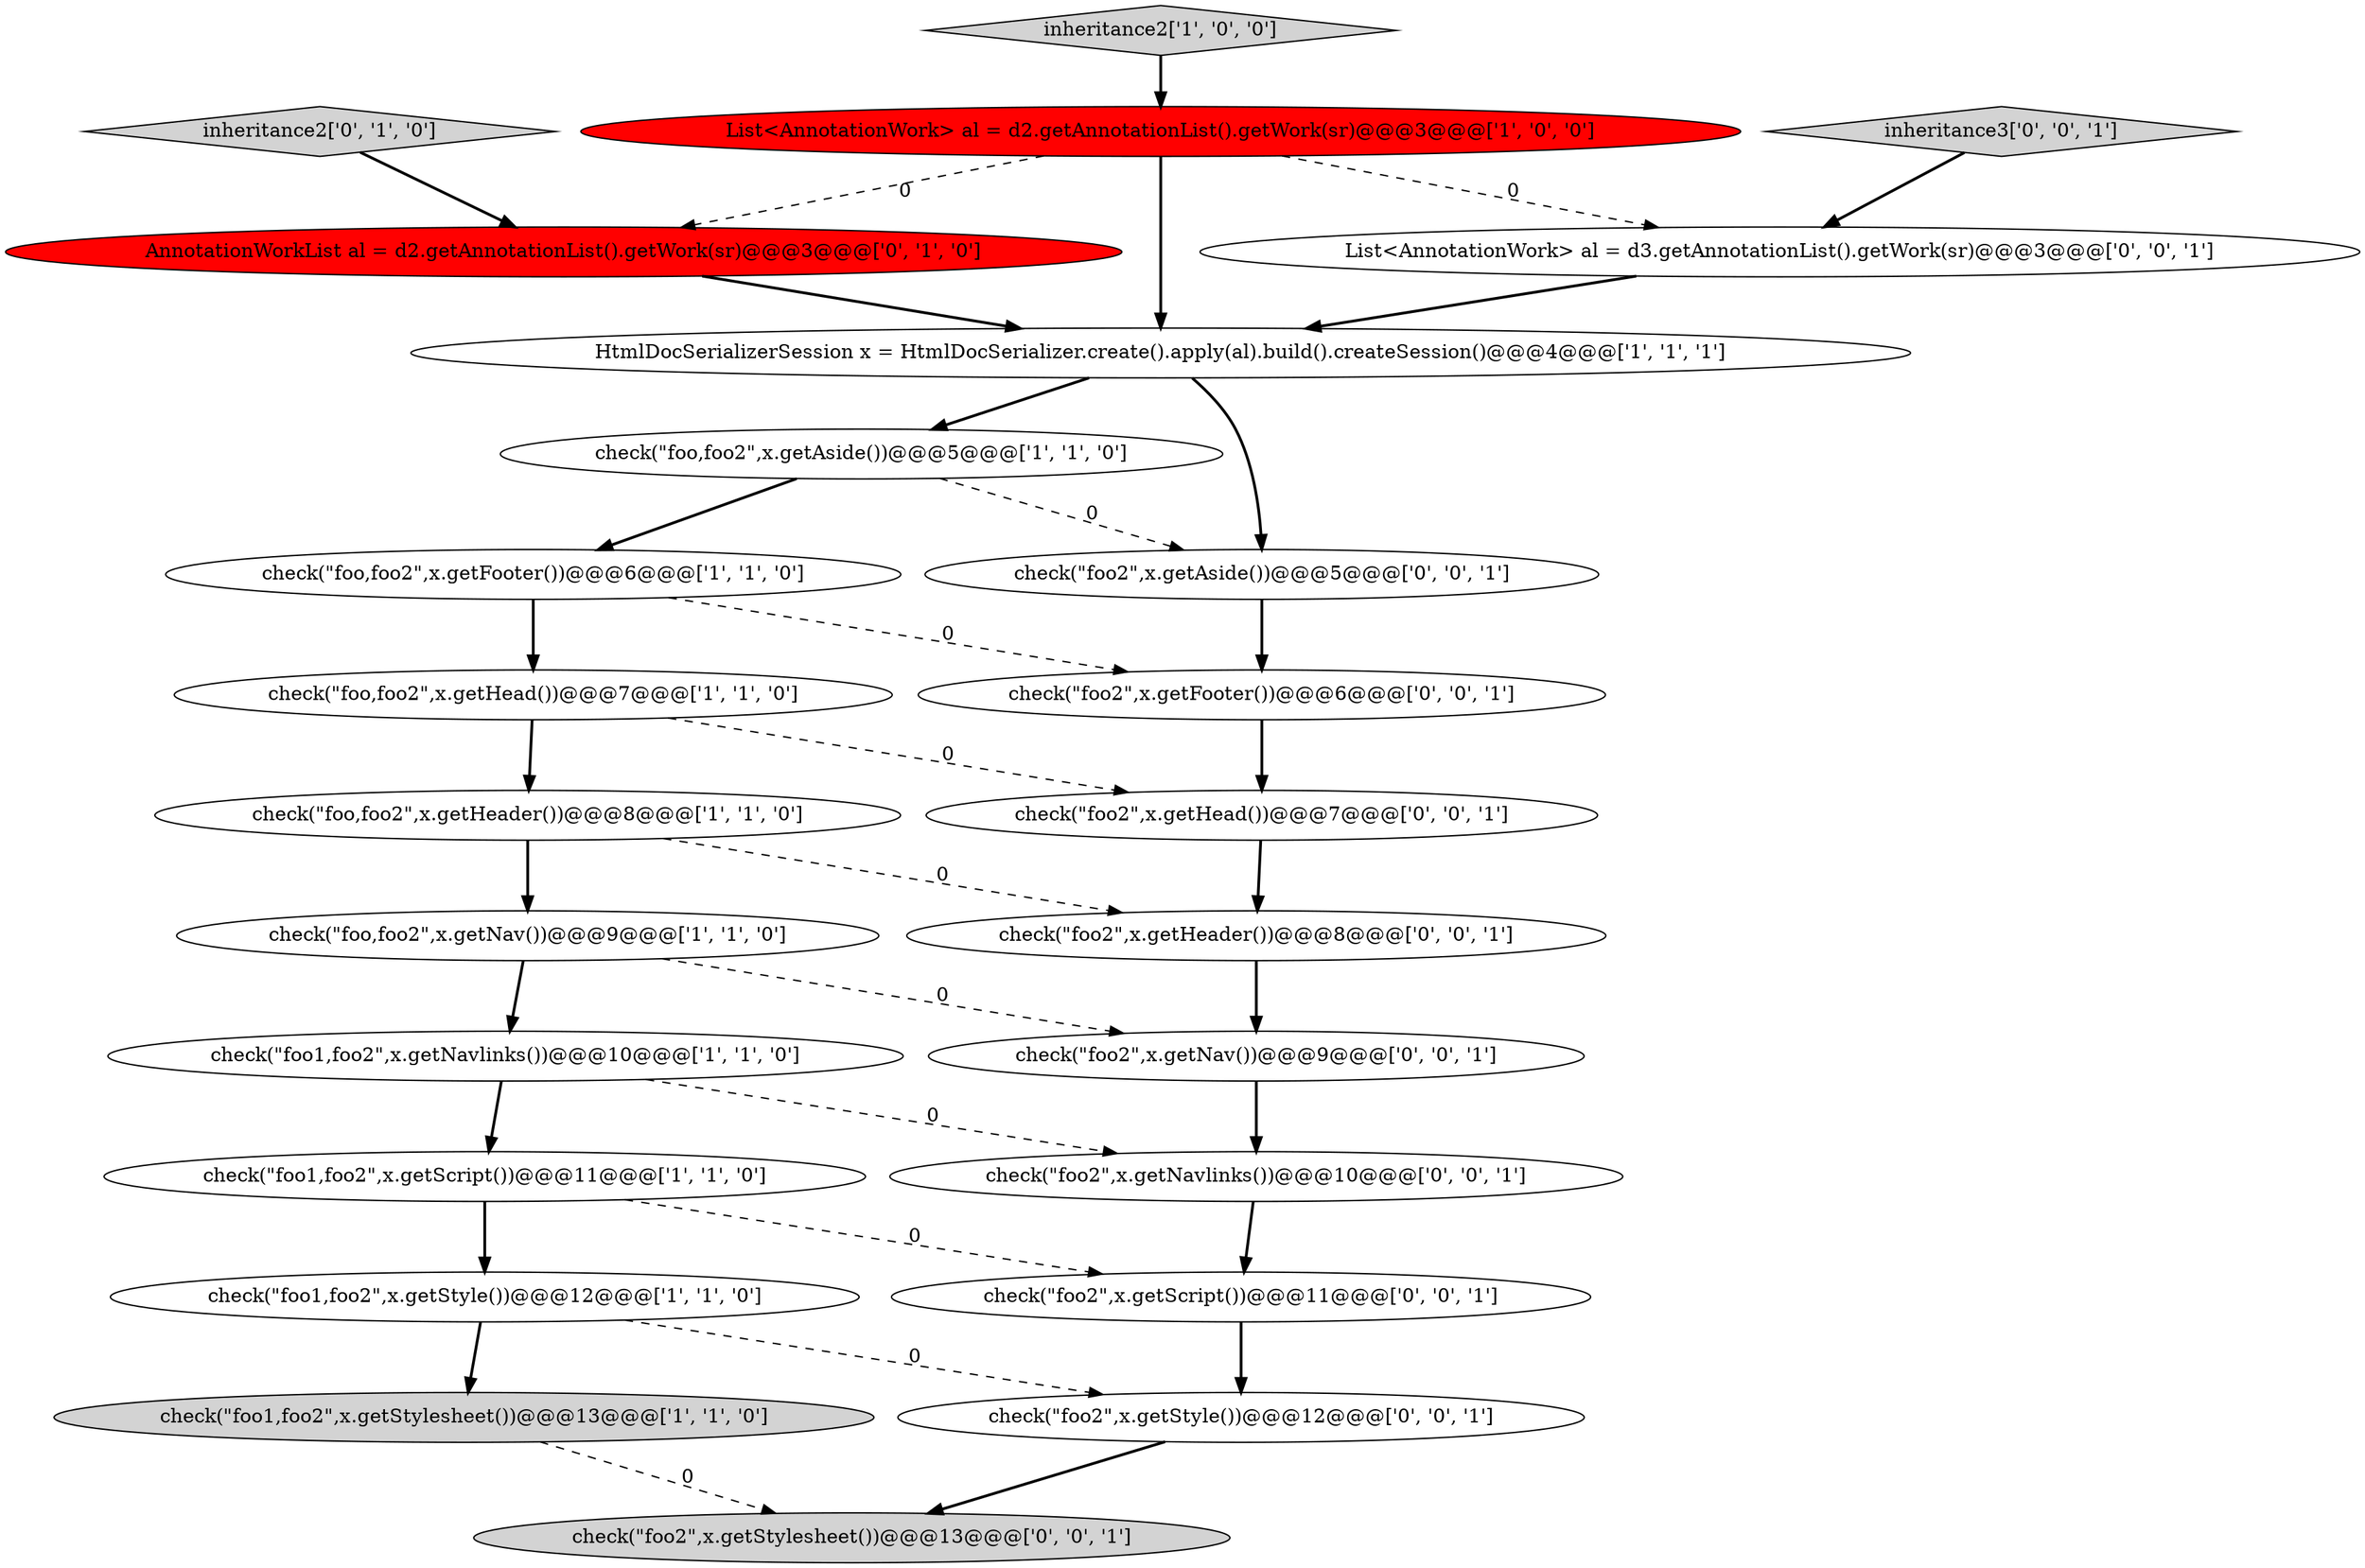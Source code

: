 digraph {
6 [style = filled, label = "check(\"foo,foo2\",x.getAside())@@@5@@@['1', '1', '0']", fillcolor = white, shape = ellipse image = "AAA0AAABBB1BBB"];
8 [style = filled, label = "check(\"foo,foo2\",x.getHeader())@@@8@@@['1', '1', '0']", fillcolor = white, shape = ellipse image = "AAA0AAABBB1BBB"];
11 [style = filled, label = "check(\"foo1,foo2\",x.getStyle())@@@12@@@['1', '1', '0']", fillcolor = white, shape = ellipse image = "AAA0AAABBB1BBB"];
5 [style = filled, label = "HtmlDocSerializerSession x = HtmlDocSerializer.create().apply(al).build().createSession()@@@4@@@['1', '1', '1']", fillcolor = white, shape = ellipse image = "AAA0AAABBB1BBB"];
2 [style = filled, label = "inheritance2['1', '0', '0']", fillcolor = lightgray, shape = diamond image = "AAA0AAABBB1BBB"];
13 [style = filled, label = "AnnotationWorkList al = d2.getAnnotationList().getWork(sr)@@@3@@@['0', '1', '0']", fillcolor = red, shape = ellipse image = "AAA1AAABBB2BBB"];
16 [style = filled, label = "check(\"foo2\",x.getStyle())@@@12@@@['0', '0', '1']", fillcolor = white, shape = ellipse image = "AAA0AAABBB3BBB"];
23 [style = filled, label = "inheritance3['0', '0', '1']", fillcolor = lightgray, shape = diamond image = "AAA0AAABBB3BBB"];
19 [style = filled, label = "check(\"foo2\",x.getNavlinks())@@@10@@@['0', '0', '1']", fillcolor = white, shape = ellipse image = "AAA0AAABBB3BBB"];
14 [style = filled, label = "check(\"foo2\",x.getFooter())@@@6@@@['0', '0', '1']", fillcolor = white, shape = ellipse image = "AAA0AAABBB3BBB"];
15 [style = filled, label = "check(\"foo2\",x.getStylesheet())@@@13@@@['0', '0', '1']", fillcolor = lightgray, shape = ellipse image = "AAA0AAABBB3BBB"];
4 [style = filled, label = "check(\"foo1,foo2\",x.getNavlinks())@@@10@@@['1', '1', '0']", fillcolor = white, shape = ellipse image = "AAA0AAABBB1BBB"];
9 [style = filled, label = "check(\"foo1,foo2\",x.getScript())@@@11@@@['1', '1', '0']", fillcolor = white, shape = ellipse image = "AAA0AAABBB1BBB"];
0 [style = filled, label = "check(\"foo,foo2\",x.getHead())@@@7@@@['1', '1', '0']", fillcolor = white, shape = ellipse image = "AAA0AAABBB1BBB"];
1 [style = filled, label = "check(\"foo,foo2\",x.getFooter())@@@6@@@['1', '1', '0']", fillcolor = white, shape = ellipse image = "AAA0AAABBB1BBB"];
17 [style = filled, label = "List<AnnotationWork> al = d3.getAnnotationList().getWork(sr)@@@3@@@['0', '0', '1']", fillcolor = white, shape = ellipse image = "AAA0AAABBB3BBB"];
10 [style = filled, label = "check(\"foo,foo2\",x.getNav())@@@9@@@['1', '1', '0']", fillcolor = white, shape = ellipse image = "AAA0AAABBB1BBB"];
22 [style = filled, label = "check(\"foo2\",x.getAside())@@@5@@@['0', '0', '1']", fillcolor = white, shape = ellipse image = "AAA0AAABBB3BBB"];
24 [style = filled, label = "check(\"foo2\",x.getNav())@@@9@@@['0', '0', '1']", fillcolor = white, shape = ellipse image = "AAA0AAABBB3BBB"];
7 [style = filled, label = "check(\"foo1,foo2\",x.getStylesheet())@@@13@@@['1', '1', '0']", fillcolor = lightgray, shape = ellipse image = "AAA0AAABBB1BBB"];
20 [style = filled, label = "check(\"foo2\",x.getScript())@@@11@@@['0', '0', '1']", fillcolor = white, shape = ellipse image = "AAA0AAABBB3BBB"];
18 [style = filled, label = "check(\"foo2\",x.getHeader())@@@8@@@['0', '0', '1']", fillcolor = white, shape = ellipse image = "AAA0AAABBB3BBB"];
3 [style = filled, label = "List<AnnotationWork> al = d2.getAnnotationList().getWork(sr)@@@3@@@['1', '0', '0']", fillcolor = red, shape = ellipse image = "AAA1AAABBB1BBB"];
12 [style = filled, label = "inheritance2['0', '1', '0']", fillcolor = lightgray, shape = diamond image = "AAA0AAABBB2BBB"];
21 [style = filled, label = "check(\"foo2\",x.getHead())@@@7@@@['0', '0', '1']", fillcolor = white, shape = ellipse image = "AAA0AAABBB3BBB"];
9->20 [style = dashed, label="0"];
4->9 [style = bold, label=""];
16->15 [style = bold, label=""];
8->10 [style = bold, label=""];
17->5 [style = bold, label=""];
18->24 [style = bold, label=""];
3->17 [style = dashed, label="0"];
24->19 [style = bold, label=""];
9->11 [style = bold, label=""];
1->14 [style = dashed, label="0"];
11->16 [style = dashed, label="0"];
19->20 [style = bold, label=""];
2->3 [style = bold, label=""];
1->0 [style = bold, label=""];
3->13 [style = dashed, label="0"];
21->18 [style = bold, label=""];
6->22 [style = dashed, label="0"];
6->1 [style = bold, label=""];
12->13 [style = bold, label=""];
3->5 [style = bold, label=""];
20->16 [style = bold, label=""];
5->6 [style = bold, label=""];
0->21 [style = dashed, label="0"];
0->8 [style = bold, label=""];
13->5 [style = bold, label=""];
10->4 [style = bold, label=""];
7->15 [style = dashed, label="0"];
4->19 [style = dashed, label="0"];
23->17 [style = bold, label=""];
8->18 [style = dashed, label="0"];
22->14 [style = bold, label=""];
5->22 [style = bold, label=""];
10->24 [style = dashed, label="0"];
14->21 [style = bold, label=""];
11->7 [style = bold, label=""];
}
